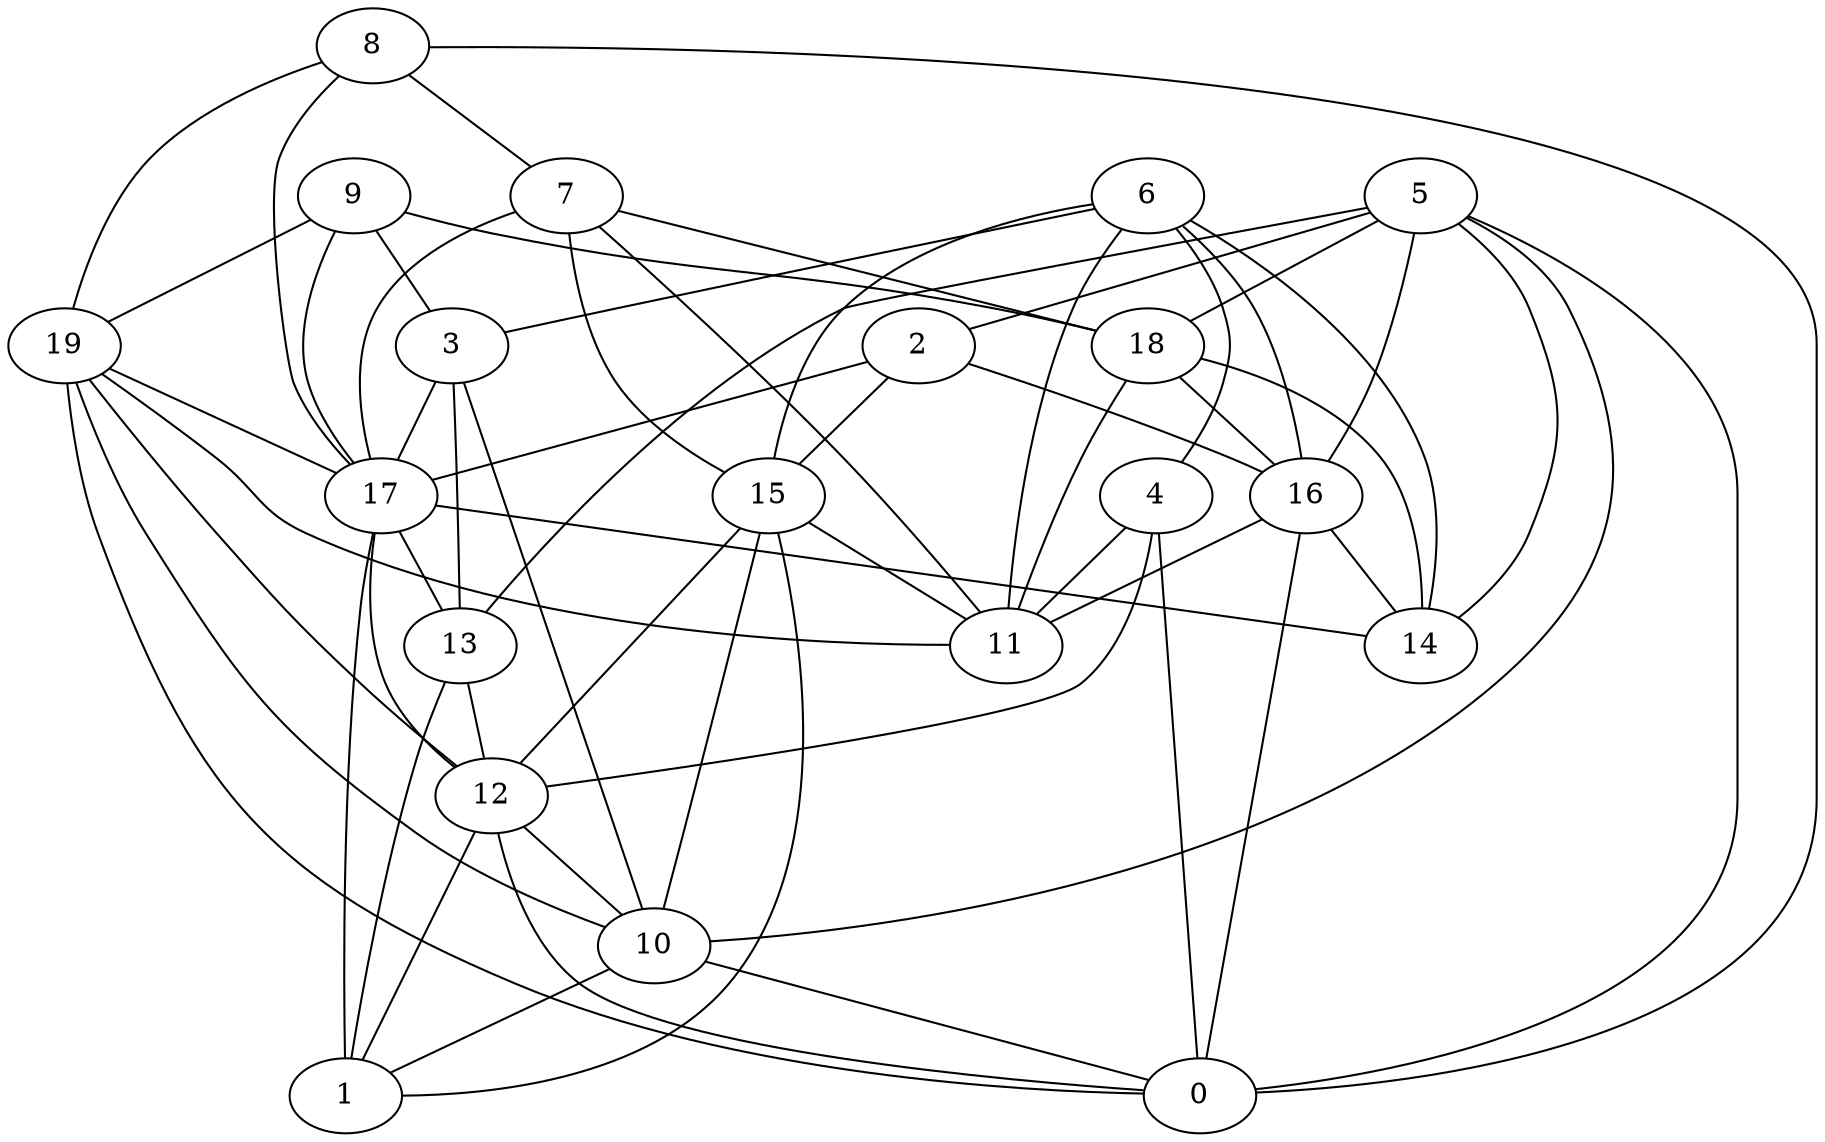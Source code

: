 digraph GG_graph {

subgraph G_graph {
edge [color = black]
"12" -> "1" [dir = none]
"12" -> "10" [dir = none]
"3" -> "13" [dir = none]
"3" -> "17" [dir = none]
"16" -> "14" [dir = none]
"16" -> "0" [dir = none]
"16" -> "11" [dir = none]
"8" -> "0" [dir = none]
"8" -> "19" [dir = none]
"8" -> "7" [dir = none]
"8" -> "17" [dir = none]
"17" -> "12" [dir = none]
"17" -> "13" [dir = none]
"17" -> "14" [dir = none]
"17" -> "1" [dir = none]
"7" -> "17" [dir = none]
"7" -> "18" [dir = none]
"7" -> "11" [dir = none]
"7" -> "15" [dir = none]
"2" -> "17" [dir = none]
"2" -> "15" [dir = none]
"2" -> "16" [dir = none]
"4" -> "12" [dir = none]
"4" -> "11" [dir = none]
"4" -> "0" [dir = none]
"10" -> "0" [dir = none]
"10" -> "1" [dir = none]
"13" -> "12" [dir = none]
"13" -> "1" [dir = none]
"15" -> "11" [dir = none]
"15" -> "1" [dir = none]
"15" -> "10" [dir = none]
"15" -> "12" [dir = none]
"18" -> "11" [dir = none]
"18" -> "14" [dir = none]
"18" -> "16" [dir = none]
"19" -> "11" [dir = none]
"19" -> "10" [dir = none]
"19" -> "0" [dir = none]
"19" -> "12" [dir = none]
"19" -> "17" [dir = none]
"6" -> "11" [dir = none]
"6" -> "14" [dir = none]
"6" -> "4" [dir = none]
"6" -> "15" [dir = none]
"6" -> "3" [dir = none]
"9" -> "17" [dir = none]
"9" -> "19" [dir = none]
"9" -> "3" [dir = none]
"9" -> "18" [dir = none]
"5" -> "18" [dir = none]
"5" -> "2" [dir = none]
"5" -> "0" [dir = none]
"5" -> "10" [dir = none]
"5" -> "16" [dir = none]
"5" -> "14" [dir = none]
"5" -> "13" [dir = none]
"12" -> "0" [dir = none]
"6" -> "16" [dir = none]
"3" -> "10" [dir = none]
}

}
